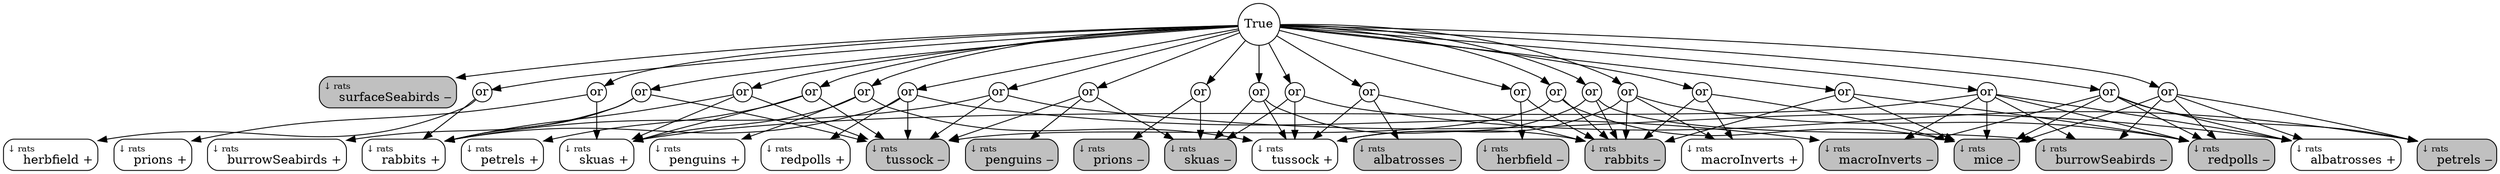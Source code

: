 digraph {

	node[style="rounded,filled", width=0, margin=0];


	True [shape = circle;fillcolor = white;];
	negrats_surfaceSeabirds [shape = box;fillcolor = gray;label = < <font point-size="10">&darr; rats</font><br align="left"/> &nbsp; &nbsp; surfaceSeabirds &#8210; >;];
	or1 [shape = circle;fillcolor = white;label = or;];
	posrats_rabbits [shape = box;fillcolor = white;label = < <font point-size="10">&darr; rats</font><br align="left"/> &nbsp; &nbsp; rabbits + >;];
	posrats_herbfield [shape = box;fillcolor = white;label = < <font point-size="10">&darr; rats</font><br align="left"/> &nbsp; &nbsp; herbfield + >;];
	or2 [shape = circle;fillcolor = white;label = or;];
	posrats_prions [shape = box;fillcolor = white;label = < <font point-size="10">&darr; rats</font><br align="left"/> &nbsp; &nbsp; prions + >;];
	posrats_skuas [shape = box;fillcolor = white;label = < <font point-size="10">&darr; rats</font><br align="left"/> &nbsp; &nbsp; skuas + >;];
	or3 [shape = circle;fillcolor = white;label = or;];
	negrats_herbfield [shape = box;fillcolor = gray;label = < <font point-size="10">&darr; rats</font><br align="left"/> &nbsp; &nbsp; herbfield &#8210; >;];
	negrats_rabbits [shape = box;fillcolor = gray;label = < <font point-size="10">&darr; rats</font><br align="left"/> &nbsp; &nbsp; rabbits &#8210; >;];
	or4 [shape = circle;fillcolor = white;label = or;];
	negrats_prions [shape = box;fillcolor = gray;label = < <font point-size="10">&darr; rats</font><br align="left"/> &nbsp; &nbsp; prions &#8210; >;];
	negrats_skuas [shape = box;fillcolor = gray;label = < <font point-size="10">&darr; rats</font><br align="left"/> &nbsp; &nbsp; skuas &#8210; >;];
	or5 [shape = circle;fillcolor = white;label = or;];
	negrats_tussock [shape = box;fillcolor = gray;label = < <font point-size="10">&darr; rats</font><br align="left"/> &nbsp; &nbsp; tussock &#8210; >;];
	negrats_mice [shape = box;fillcolor = gray;label = < <font point-size="10">&darr; rats</font><br align="left"/> &nbsp; &nbsp; mice &#8210; >;];
	or6 [shape = circle;fillcolor = white;label = or;];
	posrats_burrowSeabirds [shape = box;fillcolor = white;label = < <font point-size="10">&darr; rats</font><br align="left"/> &nbsp; &nbsp; burrowSeabirds + >;];
	or7 [shape = circle;fillcolor = white;label = or;];
	posrats_penguins [shape = box;fillcolor = white;label = < <font point-size="10">&darr; rats</font><br align="left"/> &nbsp; &nbsp; penguins + >;];
	posrats_tussock [shape = box;fillcolor = white;label = < <font point-size="10">&darr; rats</font><br align="left"/> &nbsp; &nbsp; tussock + >;];
	or8 [shape = circle;fillcolor = white;label = or;];
	or9 [shape = circle;fillcolor = white;label = or;];
	negrats_petrels [shape = box;fillcolor = gray;label = < <font point-size="10">&darr; rats</font><br align="left"/> &nbsp; &nbsp; petrels &#8210; >;];
	or10 [shape = circle;fillcolor = white;label = or;];
	negrats_redpolls [shape = box;fillcolor = gray;label = < <font point-size="10">&darr; rats</font><br align="left"/> &nbsp; &nbsp; redpolls &#8210; >;];
	or11 [shape = circle;fillcolor = white;label = or;];
	posrats_petrels [shape = box;fillcolor = white;label = < <font point-size="10">&darr; rats</font><br align="left"/> &nbsp; &nbsp; petrels + >;];
	or12 [shape = circle;fillcolor = white;label = or;];
	negrats_burrowSeabirds [shape = box;fillcolor = gray;label = < <font point-size="10">&darr; rats</font><br align="left"/> &nbsp; &nbsp; burrowSeabirds &#8210; >;];
	or13 [shape = circle;fillcolor = white;label = or;];
	posrats_macroInverts [shape = box;fillcolor = white;label = < <font point-size="10">&darr; rats</font><br align="left"/> &nbsp; &nbsp; macroInverts + >;];
	or14 [shape = circle;fillcolor = white;label = or;];
	negrats_albatrosses [shape = box;fillcolor = gray;label = < <font point-size="10">&darr; rats</font><br align="left"/> &nbsp; &nbsp; albatrosses &#8210; >;];
	or15 [shape = circle;fillcolor = white;label = or;];
	or16 [shape = circle;fillcolor = white;label = or;];
	negrats_penguins [shape = box;fillcolor = gray;label = < <font point-size="10">&darr; rats</font><br align="left"/> &nbsp; &nbsp; penguins &#8210; >;];
	or17 [shape = circle;fillcolor = white;label = or;];
	posrats_albatrosses [shape = box;fillcolor = white;label = < <font point-size="10">&darr; rats</font><br align="left"/> &nbsp; &nbsp; albatrosses + >;];
	or18 [shape = circle;fillcolor = white;label = or;];
	posrats_redpolls [shape = box;fillcolor = white;label = < <font point-size="10">&darr; rats</font><br align="left"/> &nbsp; &nbsp; redpolls + >;];
	negrats_macroInverts [shape = box;fillcolor = gray;label = < <font point-size="10">&darr; rats</font><br align="left"/> &nbsp; &nbsp; macroInverts &#8210; >;];
	or19 [shape = circle;fillcolor = white;label = or;];
	or20 [shape = circle;fillcolor = white;label = or;];
	or21 [shape = circle;fillcolor = white;label = or;];
	or22 [shape = circle;fillcolor = white;label = or;];

True->negrats_surfaceSeabirds;
True->or1;
True->or2;
True->or3;
True->or4;
True->or5;
True->or6;
True->or7;
True->or8;
True->or9;
True->or10;
True->or11;
True->or12;
True->or13;
True->or14;
True->or15;
True->or16;
True->or17;
True->or18;
True->or19;
True->or20;
True->or21;
True->or22;
or1->posrats_rabbits;
or1->posrats_herbfield;
or2->posrats_prions;
or2->posrats_skuas;
or3->negrats_herbfield;
or3->negrats_rabbits;
or4->negrats_prions;
or4->negrats_skuas;
or5->negrats_tussock;
or5->negrats_mice;
or5->negrats_rabbits;
or6->posrats_rabbits;
or6->posrats_burrowSeabirds;
or6->negrats_tussock;
or7->posrats_penguins;
or7->posrats_skuas;
or7->posrats_tussock;
or8->posrats_rabbits;
or8->negrats_tussock;
or8->posrats_skuas;
or9->negrats_skuas;
or9->negrats_petrels;
or9->posrats_tussock;
or10->negrats_redpolls;
or10->negrats_mice;
or10->negrats_rabbits;
or11->negrats_tussock;
or11->posrats_petrels;
or11->posrats_skuas;
or12->posrats_tussock;
or12->negrats_burrowSeabirds;
or12->negrats_rabbits;
or13->posrats_macroInverts;
or13->negrats_mice;
or13->negrats_rabbits;
or14->negrats_albatrosses;
or14->posrats_tussock;
or14->negrats_rabbits;
or15->negrats_skuas;
or15->posrats_tussock;
or15->negrats_rabbits;
or16->negrats_tussock;
or16->negrats_skuas;
or16->negrats_penguins;
or17->posrats_rabbits;
or17->negrats_tussock;
or17->posrats_albatrosses;
or18->posrats_rabbits;
or18->negrats_tussock;
or18->posrats_redpolls;
or18->negrats_macroInverts;
or19->posrats_macroInverts;
or19->negrats_redpolls;
or19->posrats_tussock;
or19->negrats_rabbits;
or20->negrats_petrels;
or20->negrats_mice;
or20->negrats_macroInverts;
or20->negrats_redpolls;
or20->posrats_albatrosses;
or21->negrats_petrels;
or21->negrats_mice;
or21->negrats_burrowSeabirds;
or21->negrats_redpolls;
or21->posrats_albatrosses;
or22->negrats_mice;
or22->negrats_burrowSeabirds;
or22->negrats_macroInverts;
or22->negrats_redpolls;
or22->posrats_albatrosses;
or22->posrats_skuas;

}